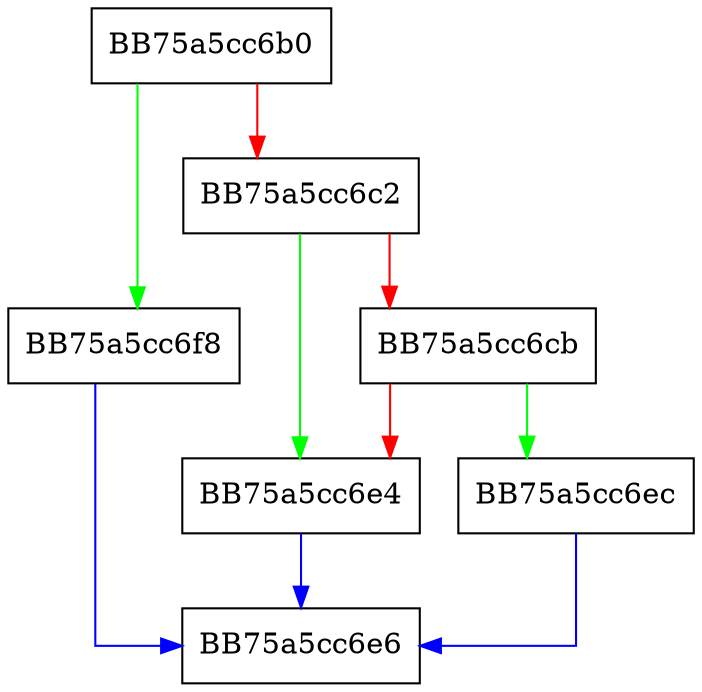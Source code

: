 digraph IsMachineSelectedForRtpInfoSampling {
  node [shape="box"];
  graph [splines=ortho];
  BB75a5cc6b0 -> BB75a5cc6f8 [color="green"];
  BB75a5cc6b0 -> BB75a5cc6c2 [color="red"];
  BB75a5cc6c2 -> BB75a5cc6e4 [color="green"];
  BB75a5cc6c2 -> BB75a5cc6cb [color="red"];
  BB75a5cc6cb -> BB75a5cc6ec [color="green"];
  BB75a5cc6cb -> BB75a5cc6e4 [color="red"];
  BB75a5cc6e4 -> BB75a5cc6e6 [color="blue"];
  BB75a5cc6ec -> BB75a5cc6e6 [color="blue"];
  BB75a5cc6f8 -> BB75a5cc6e6 [color="blue"];
}